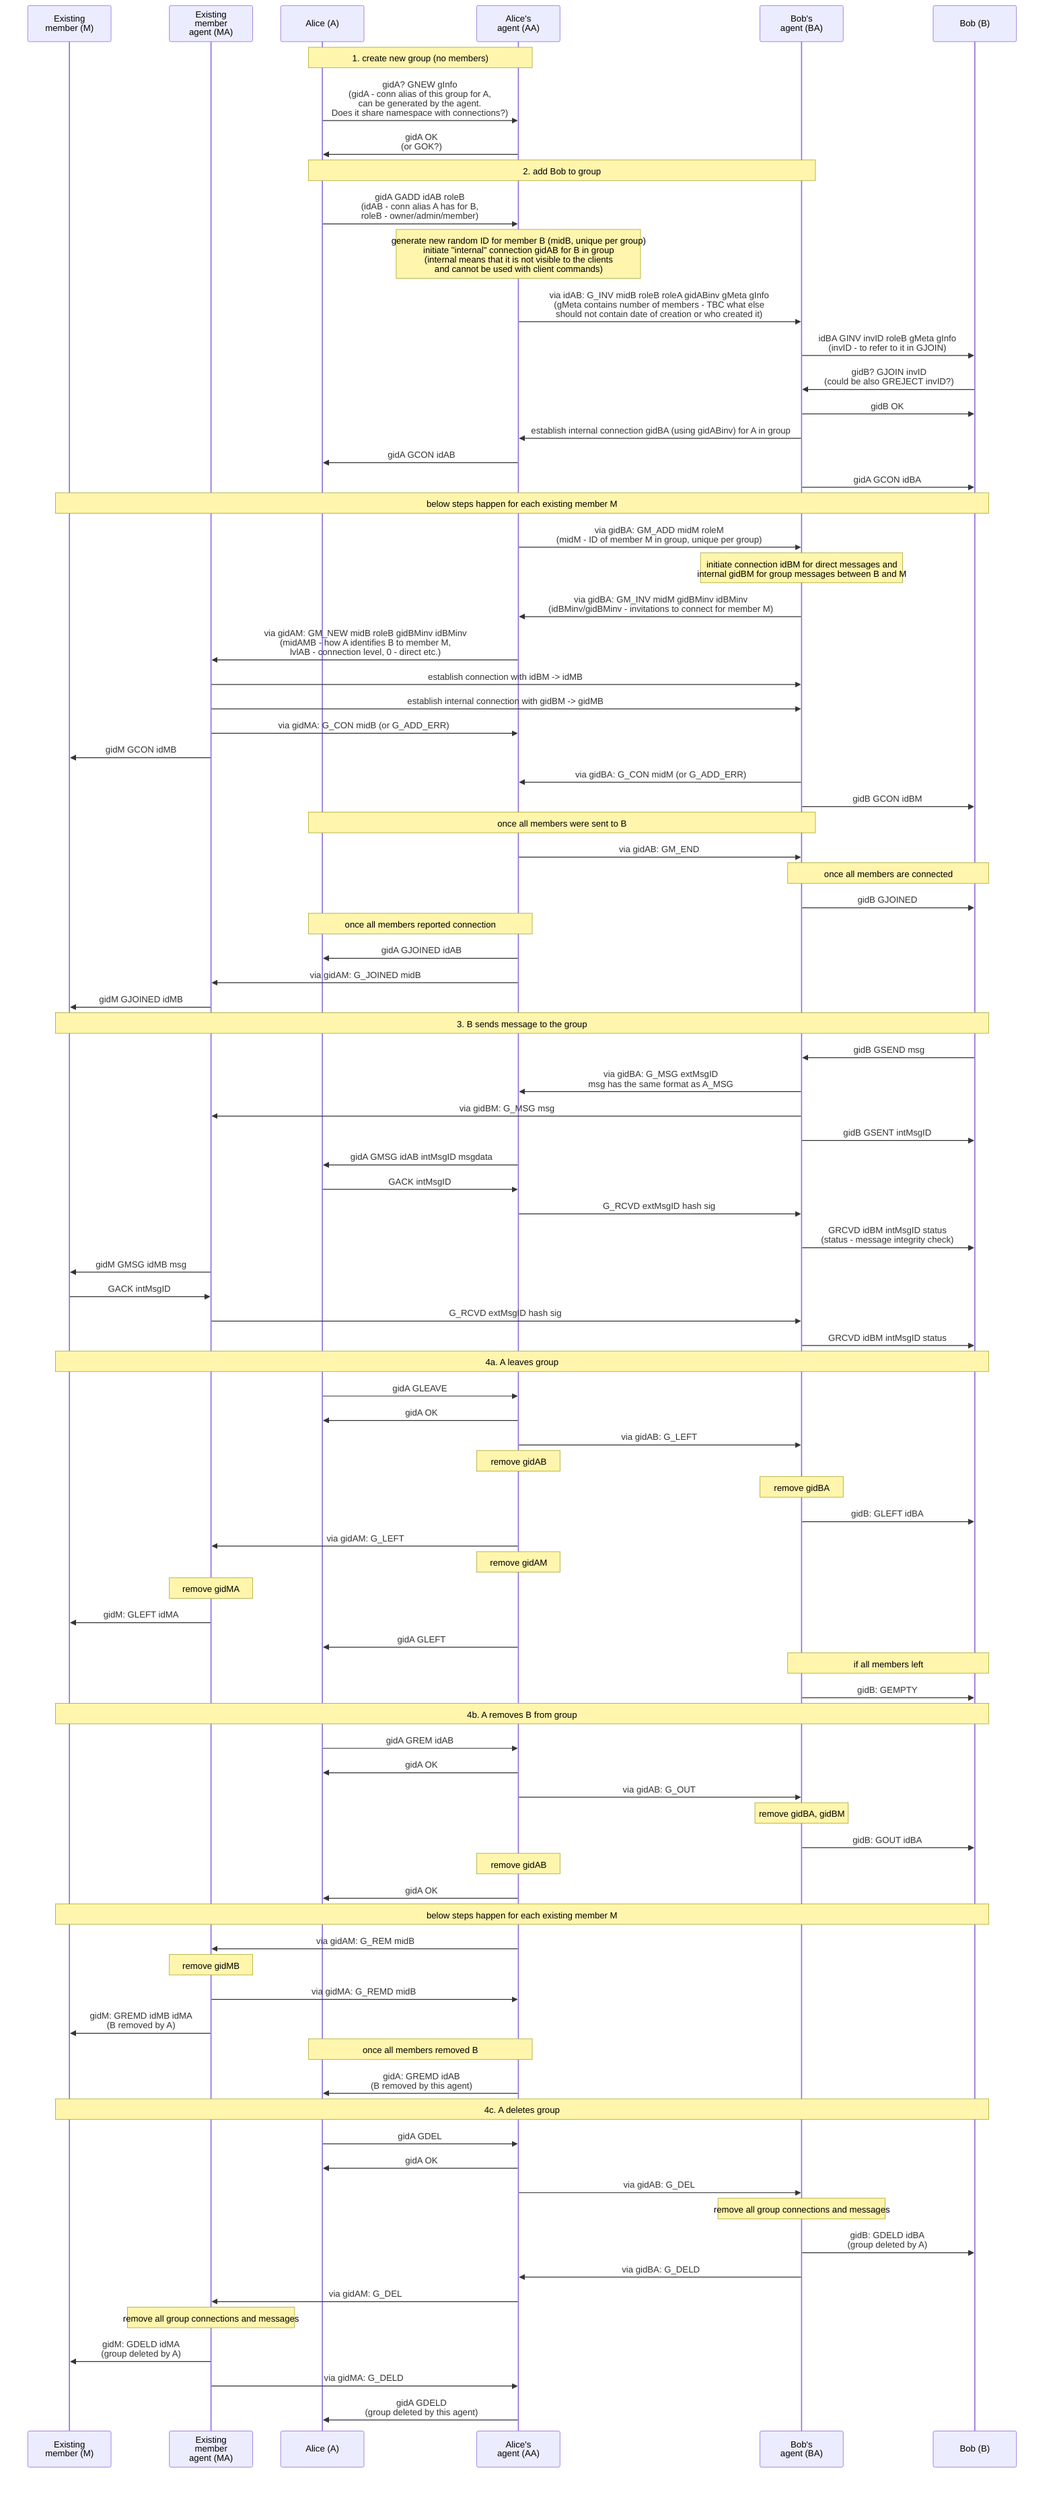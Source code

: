 sequenceDiagram
  participant M as Existing<br>member (M)
  participant MA as Existing<br>member<br>agent (MA)
  participant A as Alice (A)
  participant AA as Alice's<br>agent (AA)
  participant BA as Bob's<br>agent (BA)
  participant B as Bob (B)

  note over A, AA: 1. create new group (no members)
  A ->> AA: gidA? GNEW gInfo<br>(gidA - conn alias of this group for A,<br>can be generated by the agent.<br>Does it share namespace with connections?)
  AA ->> A: gidA OK<br>(or GOK?)

  note over A, BA: 2. add Bob to group

  A ->> AA: gidA GADD idAB roleB<br>(idAB - conn alias A has for B,<br>roleB - owner/admin/member)
  
  note over AA: generate new random ID for member B (midB, unique per group)<br>initiate "internal" connection gidAB for B in group<br>(internal means that it is not visible to the clients<br>and cannot be used with client commands)

  AA ->> BA: via idAB: G_INV midB roleB roleA gidABinv gMeta gInfo<br>(gMeta contains number of members - TBC what else<br>should not contain date of creation or who created it)
  BA ->> B: idBA GINV invID roleB gMeta gInfo<br>(invID - to refer to it in GJOIN)
  B ->> BA: gidB? GJOIN invID<br>(could be also GREJECT invID?)
  BA ->> B: gidB OK

  BA ->> AA: establish internal connection gidBA (using gidABinv) for A in group
 
  AA ->> A: gidA GCON idAB
  BA ->> B: gidA GCON idBA

  note over M, B: below steps happen for each existing member M

  AA ->> BA: via gidBA: GM_ADD midM roleM<br>(midM - ID of member M in group, unique per group)
  
  note over BA: initiate connection idBM for direct messages and<br> internal gidBM for group messages between B and M
  
  BA ->> AA: via gidBA: GM_INV midM gidBMinv idBMinv<br>(idBMinv/gidBMinv - invitations to connect for member M)

  AA ->> MA: via gidAM: GM_NEW midB roleB gidBMinv idBMinv<br>(midAMB - how A identifies B to member M,<br>lvlAB - connection level, 0 - direct etc.)

  MA ->> BA: establish connection with idBM -> idMB
  MA ->> BA: establish internal connection with gidBM -> gidMB

  MA ->> AA: via gidMA: G_CON midB (or G_ADD_ERR)
  MA ->> M: gidM GCON idMB

  BA ->> AA: via gidBA: G_CON midM (or G_ADD_ERR)
  BA ->> B: gidB GCON idBM

  note over A, BA: once all members were sent to B
  AA ->> BA: via gidAB: GM_END

  note over BA, B: once all members are connected
  BA ->> B: gidB GJOINED

  note over A, AA: once all members reported connection
  AA ->> A: gidA GJOINED idAB

  AA ->> MA: via gidAM: G_JOINED midB
  MA ->> M: gidM GJOINED idMB
  
  note over M, B: 3. B sends message to the group

  B ->> BA: gidB GSEND msg
  BA ->> AA: via gidBA: G_MSG extMsgID<br>msg has the same format as A_MSG
  BA ->> MA: via gidBM: G_MSG msg
  BA ->> B: gidB GSENT intMsgID

  AA ->> A: gidA GMSG idAB intMsgID msgdata
  A ->> AA: GACK intMsgID
  AA ->> BA: G_RCVD extMsgID hash sig
  BA ->> B: GRCVD idBM intMsgID status<br>(status - message integrity check)

  MA ->> M: gidM GMSG idMB msg
  M ->> MA: GACK intMsgID
  MA ->> BA: G_RCVD extMsgID hash sig
  BA ->> B: GRCVD idBM intMsgID status

  note over M, B: 4a. A leaves group

  A ->> AA: gidA GLEAVE
  AA ->> A: gidA OK
  AA ->> BA: via gidAB: G_LEFT
  note over AA: remove gidAB
  note over BA: remove gidBA
  BA ->> B: gidB: GLEFT idBA

  AA ->> MA: via gidAM: G_LEFT
  note over AA: remove gidAM
  note over MA: remove gidMA
  MA ->> M: gidM: GLEFT idMA

  AA ->> A: gidA GLEFT

  note over B, BA: if all members left
  BA ->> B: gidB: GEMPTY

  note over M, B: 4b. A removes B from group

  A ->> AA: gidA GREM idAB
  AA ->> A: gidA OK
  AA ->> BA: via gidAB: G_OUT
  note over BA: remove gidBA, gidBM
  BA ->> B: gidB: GOUT idBA

  note over AA: remove gidAB
  AA ->> A: gidA OK

  note over M, B: below steps happen for each existing member M

  AA ->> MA: via gidAM: G_REM midB
  note over MA: remove gidMB
  MA ->> AA: via gidMA: G_REMD midB
  MA ->> M: gidM: GREMD idMB idMA<br>(B removed by A)

  note over A, AA: once all members removed B

  AA ->> A: gidA: GREMD idAB<br>(B removed by this agent)

  note over M, B: 4c. A deletes group
  A ->> AA: gidA GDEL
  AA ->> A: gidA OK
  
  AA ->> BA: via gidAB: G_DEL
  note over BA: remove all group connections and messages
  BA ->> B: gidB: GDELD idBA<br>(group deleted by A)
  BA ->> AA: via gidBA: G_DELD

  AA ->> MA: via gidAM: G_DEL
  note over MA: remove all group connections and messages
  MA ->> M: gidM: GDELD idMA<br>(group deleted by A)
  MA ->> AA: via gidMA: G_DELD

  AA ->> A: gidA GDELD<br>(group deleted by this agent)
